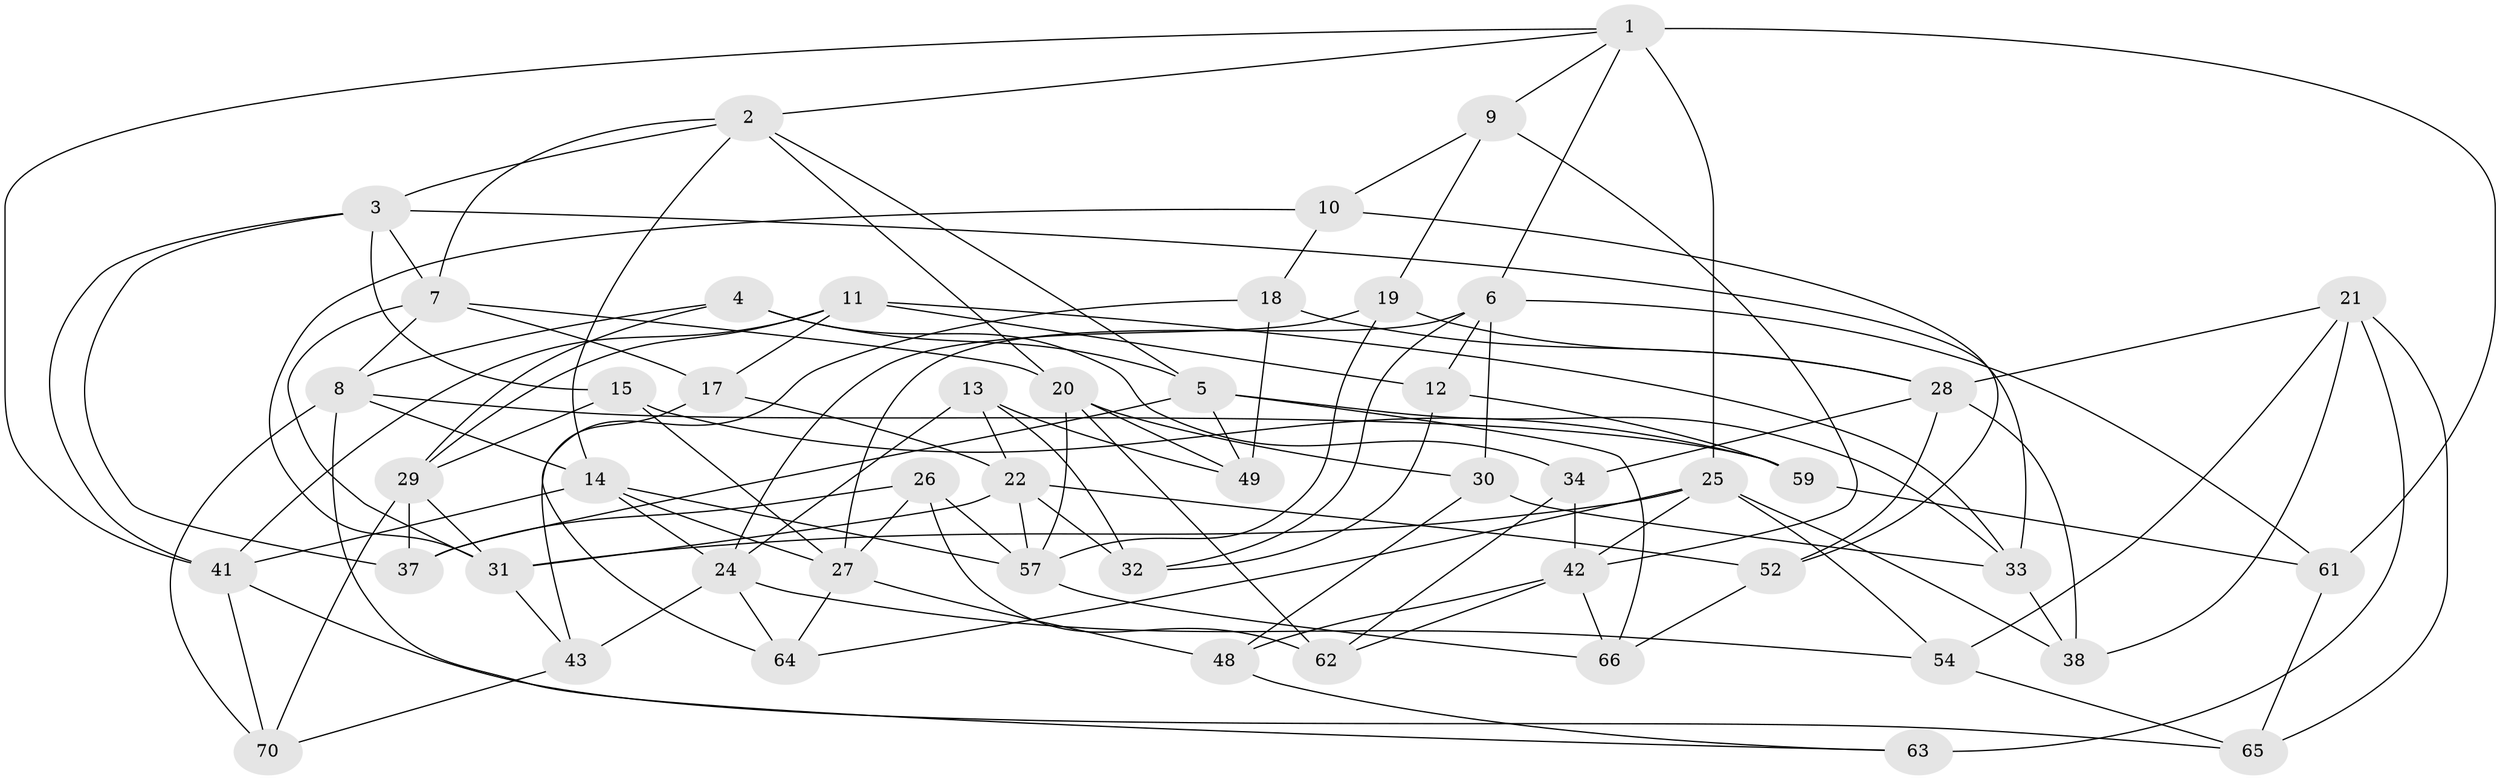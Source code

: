 // Generated by graph-tools (version 1.1) at 2025/24/03/03/25 07:24:22]
// undirected, 50 vertices, 120 edges
graph export_dot {
graph [start="1"]
  node [color=gray90,style=filled];
  1 [super="+68"];
  2 [super="+47"];
  3 [super="+72"];
  4;
  5 [super="+35"];
  6 [super="+56"];
  7 [super="+23"];
  8 [super="+44"];
  9;
  10;
  11 [super="+16"];
  12;
  13;
  14 [super="+55"];
  15;
  17;
  18;
  19;
  20 [super="+45"];
  21 [super="+71"];
  22 [super="+39"];
  24 [super="+40"];
  25 [super="+69"];
  26;
  27 [super="+50"];
  28 [super="+36"];
  29 [super="+58"];
  30;
  31 [super="+51"];
  32;
  33 [super="+60"];
  34;
  37;
  38;
  41 [super="+46"];
  42 [super="+53"];
  43;
  48;
  49;
  52;
  54;
  57 [super="+67"];
  59;
  61;
  62;
  63;
  64;
  65;
  66;
  70;
  1 -- 61;
  1 -- 25;
  1 -- 9;
  1 -- 6;
  1 -- 41;
  1 -- 2;
  2 -- 3;
  2 -- 14;
  2 -- 5;
  2 -- 7;
  2 -- 20;
  3 -- 37;
  3 -- 15;
  3 -- 7;
  3 -- 41;
  3 -- 33;
  4 -- 34;
  4 -- 5;
  4 -- 29;
  4 -- 8;
  5 -- 49;
  5 -- 66;
  5 -- 37;
  5 -- 33;
  6 -- 32;
  6 -- 61;
  6 -- 30;
  6 -- 12;
  6 -- 27;
  7 -- 17;
  7 -- 8;
  7 -- 20;
  7 -- 31;
  8 -- 14;
  8 -- 59;
  8 -- 70;
  8 -- 63;
  9 -- 19;
  9 -- 42;
  9 -- 10;
  10 -- 18;
  10 -- 31;
  10 -- 52;
  11 -- 41;
  11 -- 12;
  11 -- 33 [weight=2];
  11 -- 17;
  11 -- 29;
  12 -- 59;
  12 -- 32;
  13 -- 32;
  13 -- 49;
  13 -- 24;
  13 -- 22;
  14 -- 41;
  14 -- 57;
  14 -- 24;
  14 -- 27;
  15 -- 59;
  15 -- 27;
  15 -- 29;
  17 -- 22;
  17 -- 64;
  18 -- 43;
  18 -- 49;
  18 -- 28;
  19 -- 57;
  19 -- 28;
  19 -- 24;
  20 -- 49;
  20 -- 57;
  20 -- 62;
  20 -- 30;
  21 -- 63 [weight=2];
  21 -- 54;
  21 -- 38;
  21 -- 65;
  21 -- 28;
  22 -- 57;
  22 -- 32;
  22 -- 52;
  22 -- 31;
  24 -- 43;
  24 -- 64;
  24 -- 54;
  25 -- 38;
  25 -- 64;
  25 -- 54;
  25 -- 31;
  25 -- 42;
  26 -- 37;
  26 -- 27;
  26 -- 62;
  26 -- 57;
  27 -- 48;
  27 -- 64;
  28 -- 52;
  28 -- 38;
  28 -- 34;
  29 -- 37;
  29 -- 70;
  29 -- 31;
  30 -- 33;
  30 -- 48;
  31 -- 43;
  33 -- 38;
  34 -- 62;
  34 -- 42;
  41 -- 70;
  41 -- 65;
  42 -- 62;
  42 -- 48;
  42 -- 66;
  43 -- 70;
  48 -- 63;
  52 -- 66;
  54 -- 65;
  57 -- 66;
  59 -- 61;
  61 -- 65;
}
